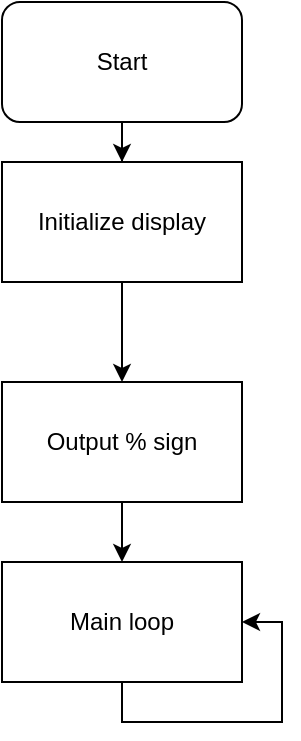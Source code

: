 <mxfile version="12.1.0" type="device" pages="1"><diagram id="LgMAByQh5j7fQfT2HcsW" name="Page-1"><mxGraphModel dx="1168" dy="718" grid="1" gridSize="10" guides="1" tooltips="1" connect="1" arrows="1" fold="1" page="1" pageScale="1" pageWidth="827" pageHeight="1169" math="0" shadow="0"><root><mxCell id="0"/><mxCell id="1" parent="0"/><mxCell id="WCWU59l4fJKHTYe-b4Qp-2" style="edgeStyle=orthogonalEdgeStyle;rounded=0;orthogonalLoop=1;jettySize=auto;html=1;exitX=0.5;exitY=1;exitDx=0;exitDy=0;" edge="1" parent="1" source="WCWU59l4fJKHTYe-b4Qp-1" target="WCWU59l4fJKHTYe-b4Qp-3"><mxGeometry relative="1" as="geometry"><mxPoint x="413" y="120" as="targetPoint"/></mxGeometry></mxCell><mxCell id="WCWU59l4fJKHTYe-b4Qp-1" value="Start" style="rounded=1;whiteSpace=wrap;html=1;" vertex="1" parent="1"><mxGeometry x="353" y="40" width="120" height="60" as="geometry"/></mxCell><mxCell id="WCWU59l4fJKHTYe-b4Qp-5" value="" style="edgeStyle=orthogonalEdgeStyle;rounded=0;orthogonalLoop=1;jettySize=auto;html=1;" edge="1" parent="1" source="WCWU59l4fJKHTYe-b4Qp-3" target="WCWU59l4fJKHTYe-b4Qp-4"><mxGeometry relative="1" as="geometry"/></mxCell><mxCell id="WCWU59l4fJKHTYe-b4Qp-3" value="Initialize display" style="rounded=0;whiteSpace=wrap;html=1;" vertex="1" parent="1"><mxGeometry x="353" y="120" width="120" height="60" as="geometry"/></mxCell><mxCell id="WCWU59l4fJKHTYe-b4Qp-7" value="" style="edgeStyle=orthogonalEdgeStyle;rounded=0;orthogonalLoop=1;jettySize=auto;html=1;" edge="1" parent="1" source="WCWU59l4fJKHTYe-b4Qp-4" target="WCWU59l4fJKHTYe-b4Qp-6"><mxGeometry relative="1" as="geometry"/></mxCell><mxCell id="WCWU59l4fJKHTYe-b4Qp-4" value="Output % sign" style="rounded=0;whiteSpace=wrap;html=1;" vertex="1" parent="1"><mxGeometry x="353" y="230" width="120" height="60" as="geometry"/></mxCell><mxCell id="WCWU59l4fJKHTYe-b4Qp-6" value="Main loop" style="rounded=0;whiteSpace=wrap;html=1;" vertex="1" parent="1"><mxGeometry x="353" y="320" width="120" height="60" as="geometry"/></mxCell><mxCell id="WCWU59l4fJKHTYe-b4Qp-8" style="edgeStyle=orthogonalEdgeStyle;rounded=0;orthogonalLoop=1;jettySize=auto;html=1;exitX=0.5;exitY=1;exitDx=0;exitDy=0;entryX=1;entryY=0.5;entryDx=0;entryDy=0;" edge="1" parent="1" source="WCWU59l4fJKHTYe-b4Qp-6" target="WCWU59l4fJKHTYe-b4Qp-6"><mxGeometry relative="1" as="geometry"/></mxCell></root></mxGraphModel></diagram></mxfile>